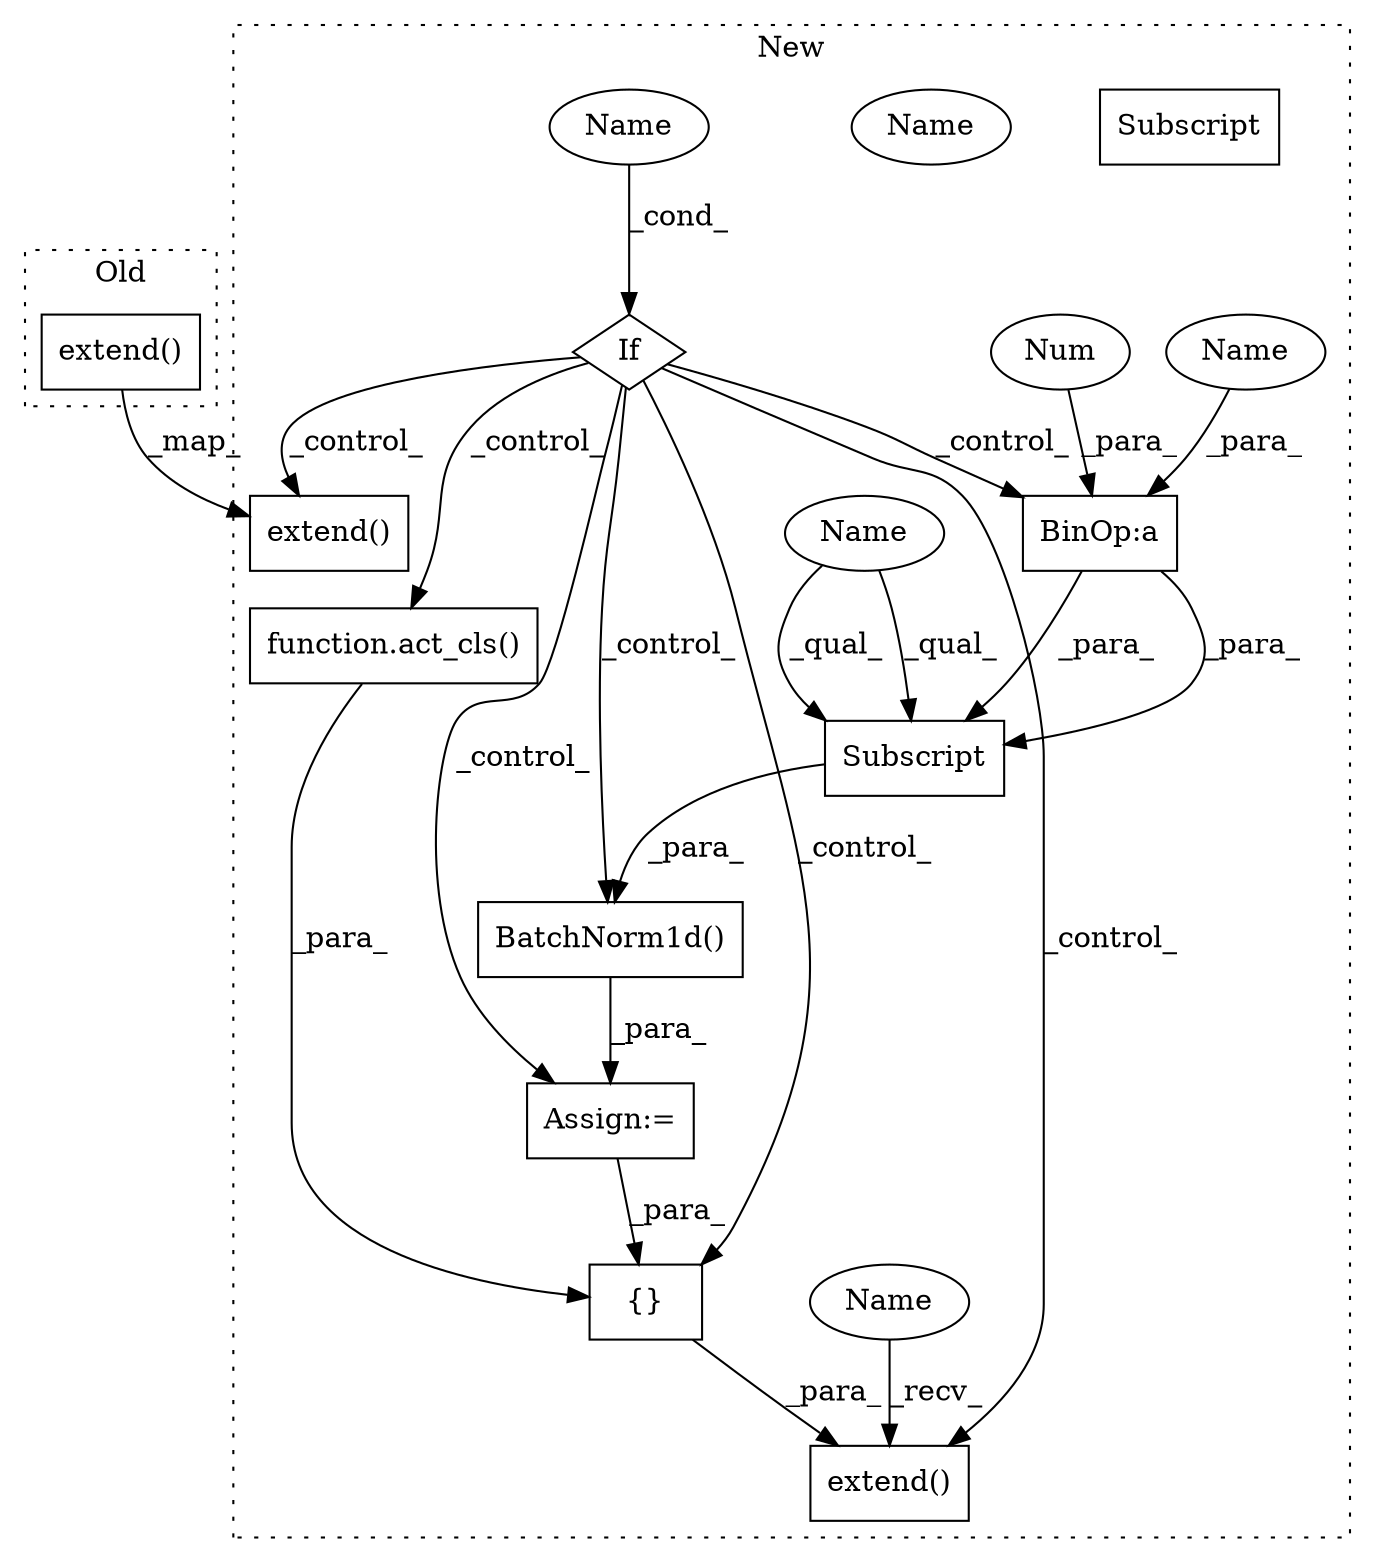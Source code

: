 digraph G {
subgraph cluster0 {
1 [label="extend()" a="75" s="3224,3270" l="21,1" shape="box"];
label = "Old";
style="dotted";
}
subgraph cluster1 {
2 [label="extend()" a="75" s="3496,3542" l="21,1" shape="box"];
3 [label="If" a="96" s="3461,3478" l="3,18" shape="diamond"];
4 [label="BinOp:a" a="82" s="3623" l="1" shape="box"];
5 [label="Num" a="76" s="3624" l="1" shape="ellipse"];
6 [label="{}" a="59" s="3665,3699" l="1,0" shape="box"];
7 [label="BatchNorm1d()" a="75" s="3589,3626" l="21,1" shape="box"];
8 [label="Subscript" a="63" s="3610,0" l="16,0" shape="box"];
9 [label="function.act_cls()" a="75" s="3680" l="9" shape="box"];
10 [label="extend()" a="75" s="3644,3700" l="21,1" shape="box"];
11 [label="Name" a="87" s="3464" l="14" shape="ellipse"];
12 [label="Assign:=" a="68" s="3586" l="3" shape="box"];
13 [label="Name" a="87" s="3464" l="14" shape="ellipse"];
14 [label="Name" a="87" s="3644" l="13" shape="ellipse"];
15 [label="Name" a="87" s="3622" l="1" shape="ellipse"];
16 [label="Subscript" a="63" s="3610,0" l="16,0" shape="box"];
17 [label="Name" a="87" s="3610" l="11" shape="ellipse"];
label = "New";
style="dotted";
}
1 -> 2 [label="_map_"];
3 -> 6 [label="_control_"];
3 -> 4 [label="_control_"];
3 -> 9 [label="_control_"];
3 -> 2 [label="_control_"];
3 -> 7 [label="_control_"];
3 -> 10 [label="_control_"];
3 -> 12 [label="_control_"];
4 -> 16 [label="_para_"];
4 -> 16 [label="_para_"];
5 -> 4 [label="_para_"];
6 -> 10 [label="_para_"];
7 -> 12 [label="_para_"];
9 -> 6 [label="_para_"];
12 -> 6 [label="_para_"];
13 -> 3 [label="_cond_"];
14 -> 10 [label="_recv_"];
15 -> 4 [label="_para_"];
16 -> 7 [label="_para_"];
17 -> 16 [label="_qual_"];
17 -> 16 [label="_qual_"];
}